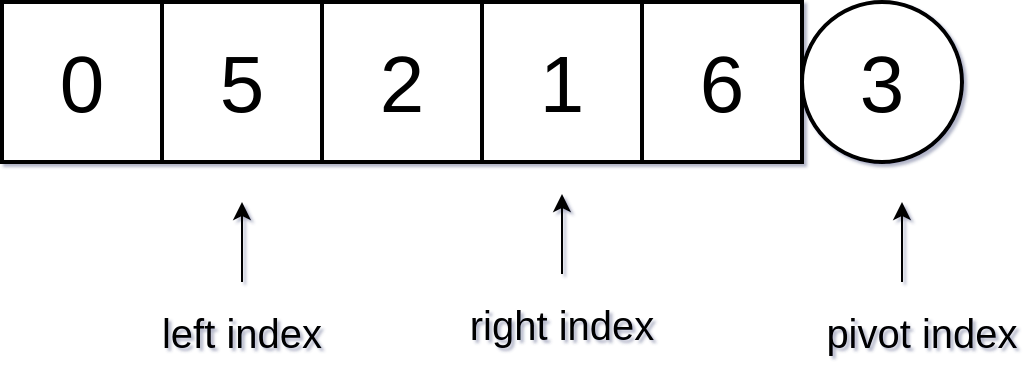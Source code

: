 <mxfile version="21.2.8" type="device">
  <diagram name="Page-1" id="-rDg5QQmsPyUOmkQ-tvM">
    <mxGraphModel dx="1221" dy="725" grid="0" gridSize="10" guides="1" tooltips="1" connect="1" arrows="1" fold="1" page="0" pageScale="1" pageWidth="827" pageHeight="1169" background="#ffffff" math="0" shadow="1">
      <root>
        <mxCell id="0" />
        <mxCell id="1" parent="0" />
        <mxCell id="SQr2vhlfjh-zUIq2BoOA-1" value="&lt;font style=&quot;font-size: 40px;&quot;&gt;0&lt;/font&gt;" style="whiteSpace=wrap;html=1;aspect=fixed;strokeWidth=2;" vertex="1" parent="1">
          <mxGeometry x="160" y="40" width="80" height="80" as="geometry" />
        </mxCell>
        <mxCell id="SQr2vhlfjh-zUIq2BoOA-2" value="&lt;font style=&quot;font-size: 40px;&quot;&gt;5&lt;/font&gt;" style="whiteSpace=wrap;html=1;aspect=fixed;strokeWidth=2;" vertex="1" parent="1">
          <mxGeometry x="240" y="40" width="80" height="80" as="geometry" />
        </mxCell>
        <mxCell id="SQr2vhlfjh-zUIq2BoOA-3" value="&lt;font style=&quot;font-size: 40px;&quot;&gt;2&lt;/font&gt;" style="whiteSpace=wrap;html=1;aspect=fixed;strokeWidth=2;" vertex="1" parent="1">
          <mxGeometry x="320" y="40" width="80" height="80" as="geometry" />
        </mxCell>
        <mxCell id="SQr2vhlfjh-zUIq2BoOA-4" value="&lt;font style=&quot;font-size: 40px;&quot;&gt;1&lt;/font&gt;" style="whiteSpace=wrap;html=1;aspect=fixed;strokeWidth=2;" vertex="1" parent="1">
          <mxGeometry x="400" y="40" width="80" height="80" as="geometry" />
        </mxCell>
        <mxCell id="SQr2vhlfjh-zUIq2BoOA-5" value="&lt;font style=&quot;font-size: 40px;&quot;&gt;6&lt;/font&gt;" style="whiteSpace=wrap;html=1;aspect=fixed;strokeWidth=2;" vertex="1" parent="1">
          <mxGeometry x="480" y="40" width="80" height="80" as="geometry" />
        </mxCell>
        <mxCell id="SQr2vhlfjh-zUIq2BoOA-6" value="&lt;font style=&quot;font-size: 40px;&quot;&gt;3&lt;/font&gt;" style="ellipse;whiteSpace=wrap;html=1;strokeWidth=2;" vertex="1" parent="1">
          <mxGeometry x="560" y="40" width="80" height="80" as="geometry" />
        </mxCell>
        <mxCell id="SQr2vhlfjh-zUIq2BoOA-7" value="" style="endArrow=classic;html=1;rounded=0;strokeColor=#000000;" edge="1" parent="1">
          <mxGeometry width="50" height="50" relative="1" as="geometry">
            <mxPoint x="280" y="180" as="sourcePoint" />
            <mxPoint x="280" y="140" as="targetPoint" />
          </mxGeometry>
        </mxCell>
        <mxCell id="SQr2vhlfjh-zUIq2BoOA-8" value="&lt;font style=&quot;font-size: 20px;&quot;&gt;left index&lt;/font&gt;" style="text;html=1;strokeColor=none;fillColor=none;align=center;verticalAlign=middle;whiteSpace=wrap;rounded=0;strokeWidth=0;" vertex="1" parent="1">
          <mxGeometry x="230" y="190" width="100" height="30" as="geometry" />
        </mxCell>
        <mxCell id="SQr2vhlfjh-zUIq2BoOA-11" value="" style="endArrow=classic;html=1;rounded=0;" edge="1" parent="1">
          <mxGeometry width="50" height="50" relative="1" as="geometry">
            <mxPoint x="440" y="176" as="sourcePoint" />
            <mxPoint x="440" y="136" as="targetPoint" />
          </mxGeometry>
        </mxCell>
        <mxCell id="SQr2vhlfjh-zUIq2BoOA-12" value="&lt;font style=&quot;font-size: 20px;&quot;&gt;right index&lt;/font&gt;" style="text;html=1;strokeColor=none;fillColor=none;align=center;verticalAlign=middle;whiteSpace=wrap;rounded=0;" vertex="1" parent="1">
          <mxGeometry x="390" y="186" width="100" height="30" as="geometry" />
        </mxCell>
        <mxCell id="SQr2vhlfjh-zUIq2BoOA-13" value="" style="endArrow=classic;html=1;rounded=0;" edge="1" parent="1">
          <mxGeometry width="50" height="50" relative="1" as="geometry">
            <mxPoint x="610" y="180" as="sourcePoint" />
            <mxPoint x="610" y="140" as="targetPoint" />
          </mxGeometry>
        </mxCell>
        <mxCell id="SQr2vhlfjh-zUIq2BoOA-14" value="&lt;font style=&quot;font-size: 20px;&quot;&gt;pivot index&lt;/font&gt;" style="text;html=1;strokeColor=none;fillColor=none;align=center;verticalAlign=middle;whiteSpace=wrap;rounded=0;" vertex="1" parent="1">
          <mxGeometry x="570" y="190" width="100" height="30" as="geometry" />
        </mxCell>
      </root>
    </mxGraphModel>
  </diagram>
</mxfile>
